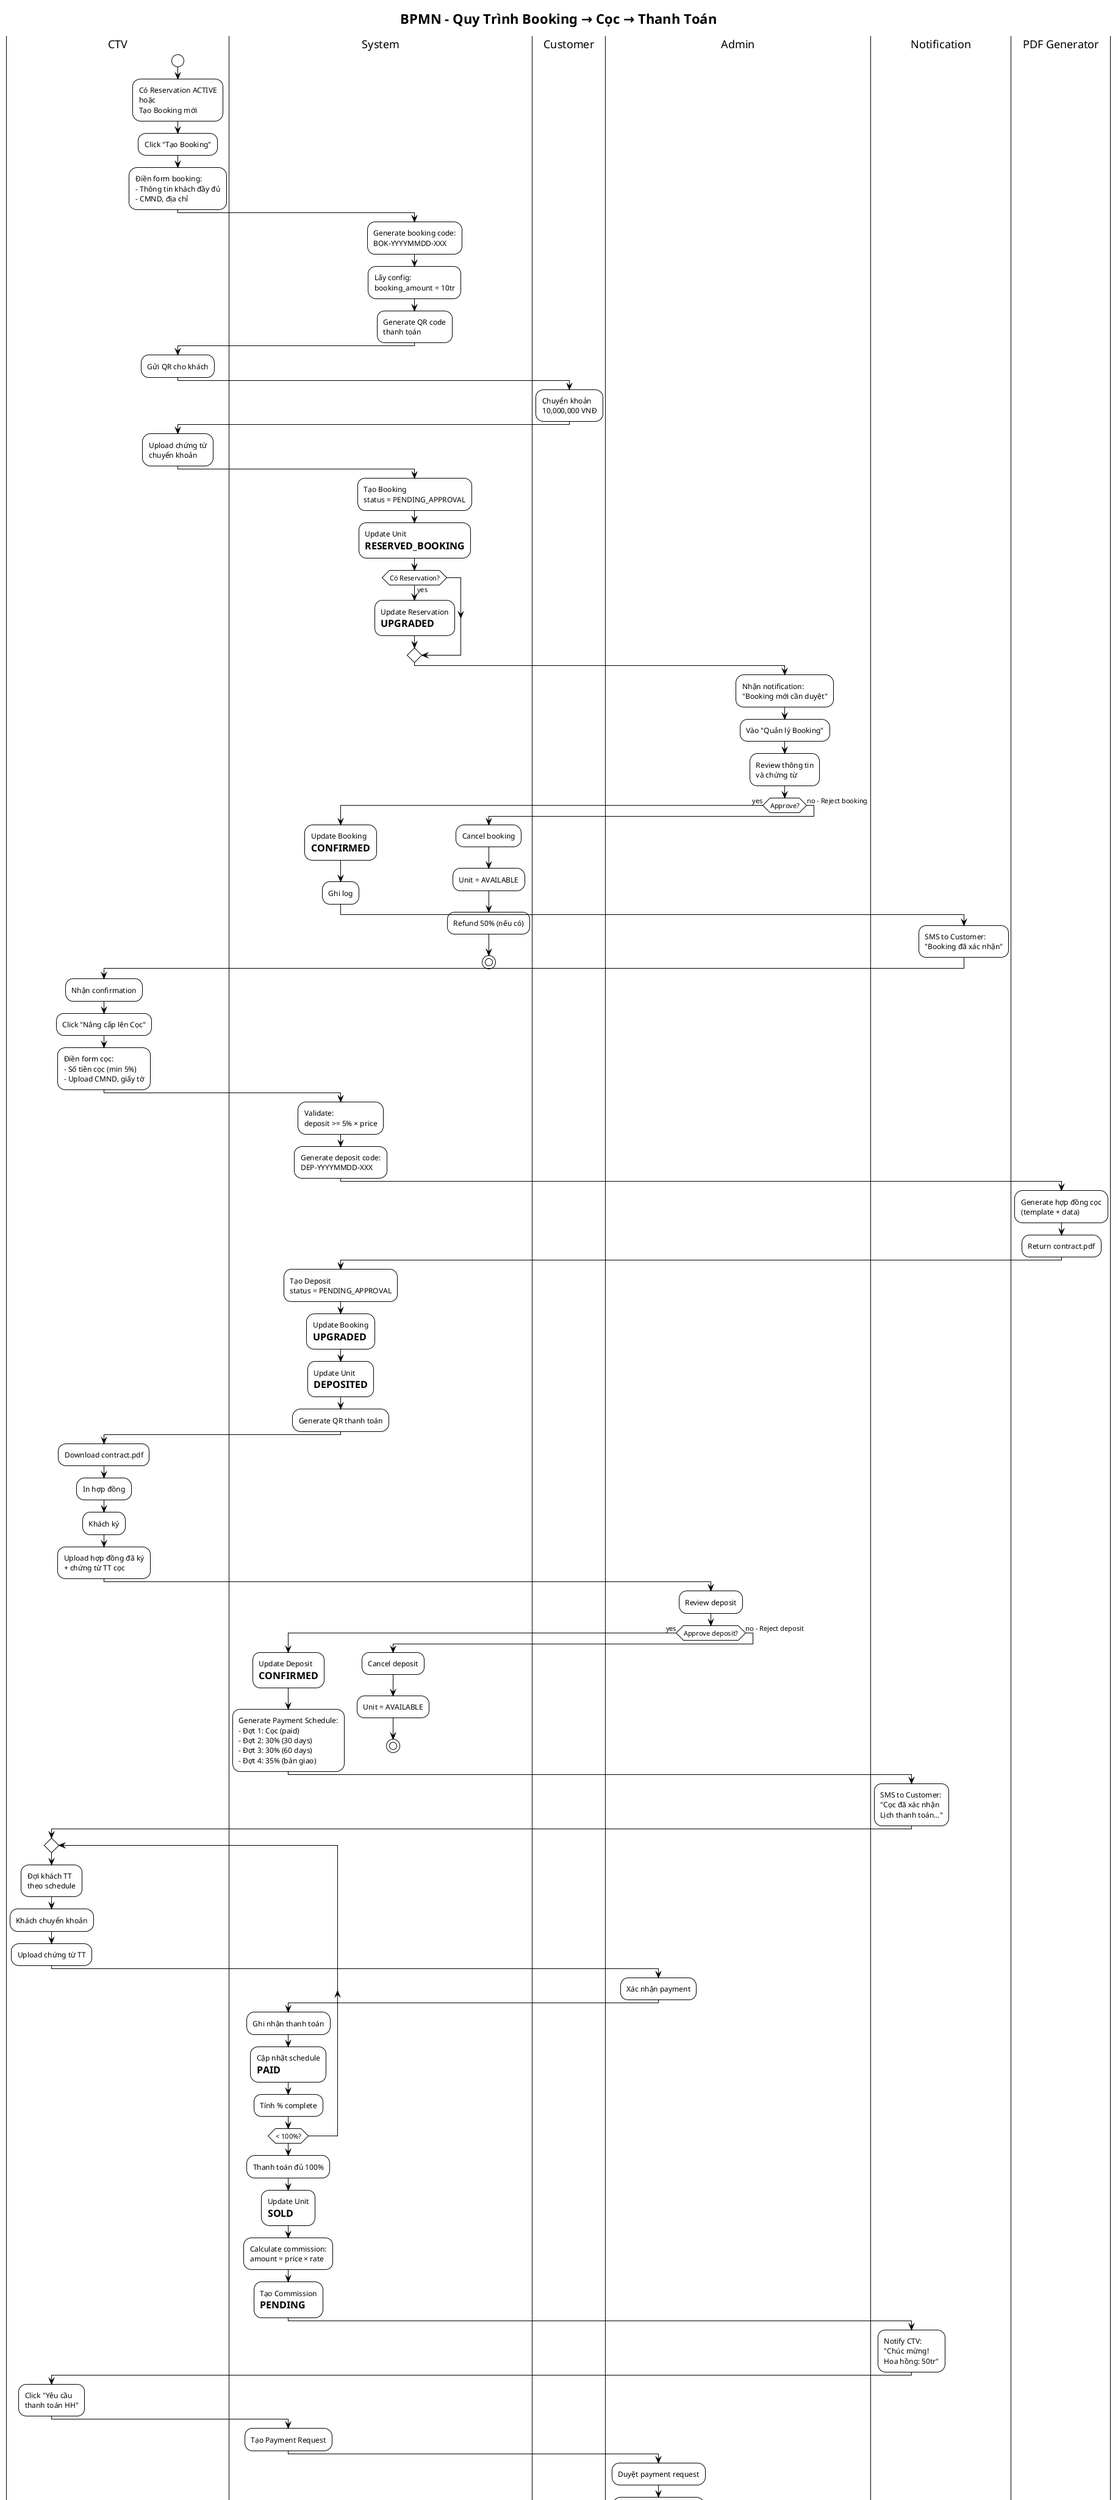 @startuml
!theme plain
title BPMN - Quy Trình Booking → Cọc → Thanh Toán

|CTV|
start
:Có Reservation ACTIVE\nhoặc\nTạo Booking mới;

:Click "Tạo Booking";

:Điền form booking:\n- Thông tin khách đầy đủ\n- CMND, địa chỉ;

|System|
:Generate booking code:\nBOK-YYYYMMDD-XXX;
:Lấy config:\nbooking_amount = 10tr;
:Generate QR code\nthanh toán;

|CTV|
:Gửi QR cho khách;

|Customer|
:Chuyển khoản\n10,000,000 VNĐ;

|CTV|
:Upload chứng từ\nchuyển khoản;

|System|
:Tạo Booking\nstatus = PENDING_APPROVAL;
:Update Unit\n= RESERVED_BOOKING;
if (Có Reservation?) then (yes)
  :Update Reservation\n= UPGRADED;
endif

|Admin|
:Nhận notification:\n"Booking mới cần duyệt";
:Vào "Quản lý Booking";
:Review thông tin\nvà chứng từ;

if (Approve?) then (yes)
  |System|
  :Update Booking\n= CONFIRMED;
  :Ghi log;
  
  |Notification|
  :SMS to Customer:\n"Booking đã xác nhận";
  
  |CTV|
  :Nhận confirmation;
  :Click "Nâng cấp lên Cọc";
  
  ' === DEPOSIT PHASE ===
  
  |CTV|
  :Điền form cọc:\n- Số tiền cọc (min 5%)\n- Upload CMND, giấy tờ;
  
  |System|
  :Validate:\ndeposit >= 5% × price;
  :Generate deposit code:\nDEP-YYYYMMDD-XXX;
  
  |PDF Generator|
  :Generate hợp đồng cọc\n(template + data);
  :Return contract.pdf;
  
  |System|
  :Tạo Deposit\nstatus = PENDING_APPROVAL;
  :Update Booking\n= UPGRADED;
  :Update Unit\n= DEPOSITED;
  :Generate QR thanh toán;
  
  |CTV|
  :Download contract.pdf;
  :In hợp đồng;
  :Khách ký;
  :Upload hợp đồng đã ký\n+ chứng từ TT cọc;
  
  |Admin|
  :Review deposit;
  
  if (Approve deposit?) then (yes)
    |System|
    :Update Deposit\n= CONFIRMED;
    :Generate Payment Schedule:\n- Đợt 1: Cọc (paid)\n- Đợt 2: 30% (30 days)\n- Đợt 3: 30% (60 days)\n- Đợt 4: 35% (bàn giao);
    
    |Notification|
    :SMS to Customer:\n"Cọc đã xác nhận\nLịch thanh toán...";
    
    ' === PAYMENT PHASE ===
    
    |CTV|
    repeat
      :Đợi khách TT\ntheo schedule;
      :Khách chuyển khoản;
      :Upload chứng từ TT;
      
      |Admin|
      :Xác nhận payment;
      
      |System|
      :Ghi nhận thanh toán;
      :Cập nhật schedule\n= PAID;
      :Tính % complete;
      
    repeat while (< 100%?)
    
    |System|
    :Thanh toán đủ 100%;
    :Update Unit\n= SOLD;
    :Calculate commission:\namount = price × rate;
    :Tạo Commission\n= PENDING;
    
    |Notification|
    :Notify CTV:\n"Chúc mừng!\nHoa hồng: 50tr";
    
    |CTV|
    :Click "Yêu cầu\nthanh toán HH";
    
    |System|
    :Tạo Payment Request;
    
    |Admin|
    :Duyệt payment request;
    :Chuyển khoản cho CTV;
    :Mark Commission = PAID;
    
    |CTV|
    :Nhận hoa hồng;
    stop
  else (no - Reject deposit)
    |System|
    :Cancel deposit;
    :Unit = AVAILABLE;
    stop
  endif
else (no - Reject booking)
  |System|
  :Cancel booking;
  :Unit = AVAILABLE;
  :Refund 50% (nếu có);
  stop
endif

@enduml


